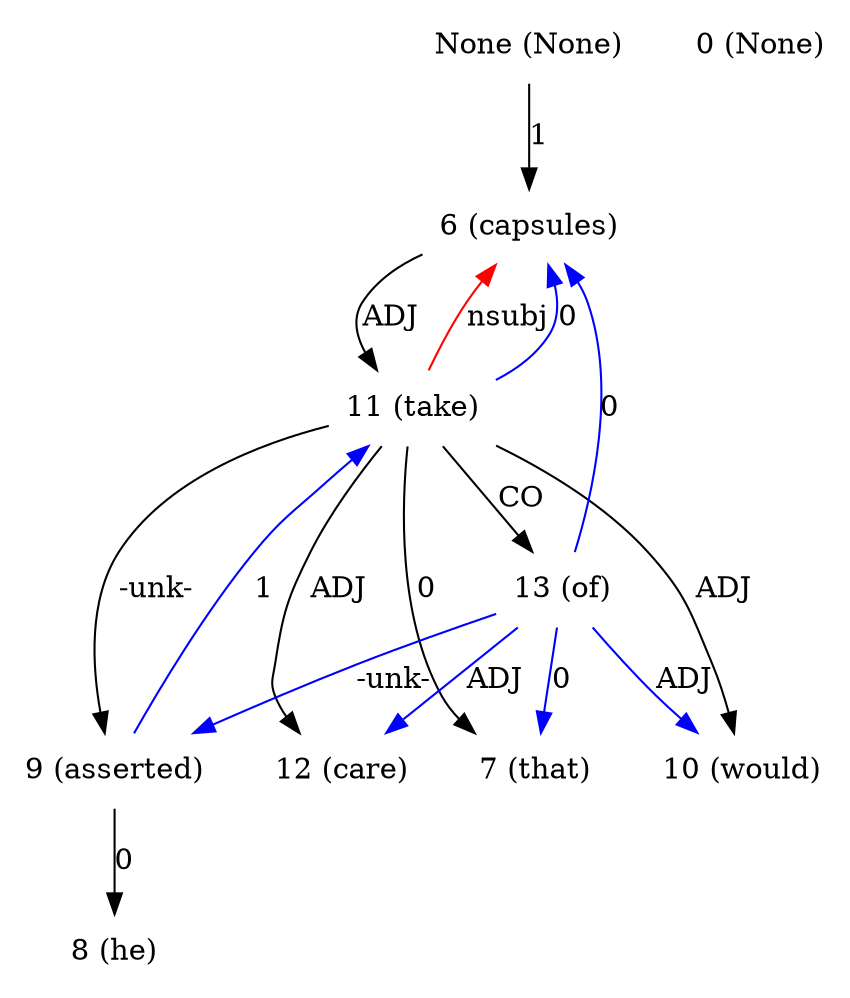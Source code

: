 digraph G{
edge [dir=forward]
node [shape=plaintext]

None [label="None (None)"]
None -> 6 [label="1"]
0 [label="0 (None)"]
6 [label="6 (capsules)"]
6 -> 11 [label="ADJ"]
11 -> 6 [label="nsubj", color="red"]
7 [label="7 (that)"]
8 [label="8 (he)"]
9 [label="9 (asserted)"]
9 -> 11 [label="1", color="blue"]
9 -> 8 [label="0"]
10 [label="10 (would)"]
11 [label="11 (take)"]
11 -> 13 [label="CO"]
11 -> 7 [label="0"]
11 -> 6 [label="0", color="blue"]
11 -> 10 [label="ADJ"]
11 -> 12 [label="ADJ"]
11 -> 9 [label="-unk-"]
12 [label="12 (care)"]
13 [label="13 (of)"]
13 -> 9 [label="-unk-", color="blue"]
13 -> 10 [label="ADJ", color="blue"]
13 -> 12 [label="ADJ", color="blue"]
13 -> 6 [label="0", color="blue"]
13 -> 7 [label="0", color="blue"]
}
